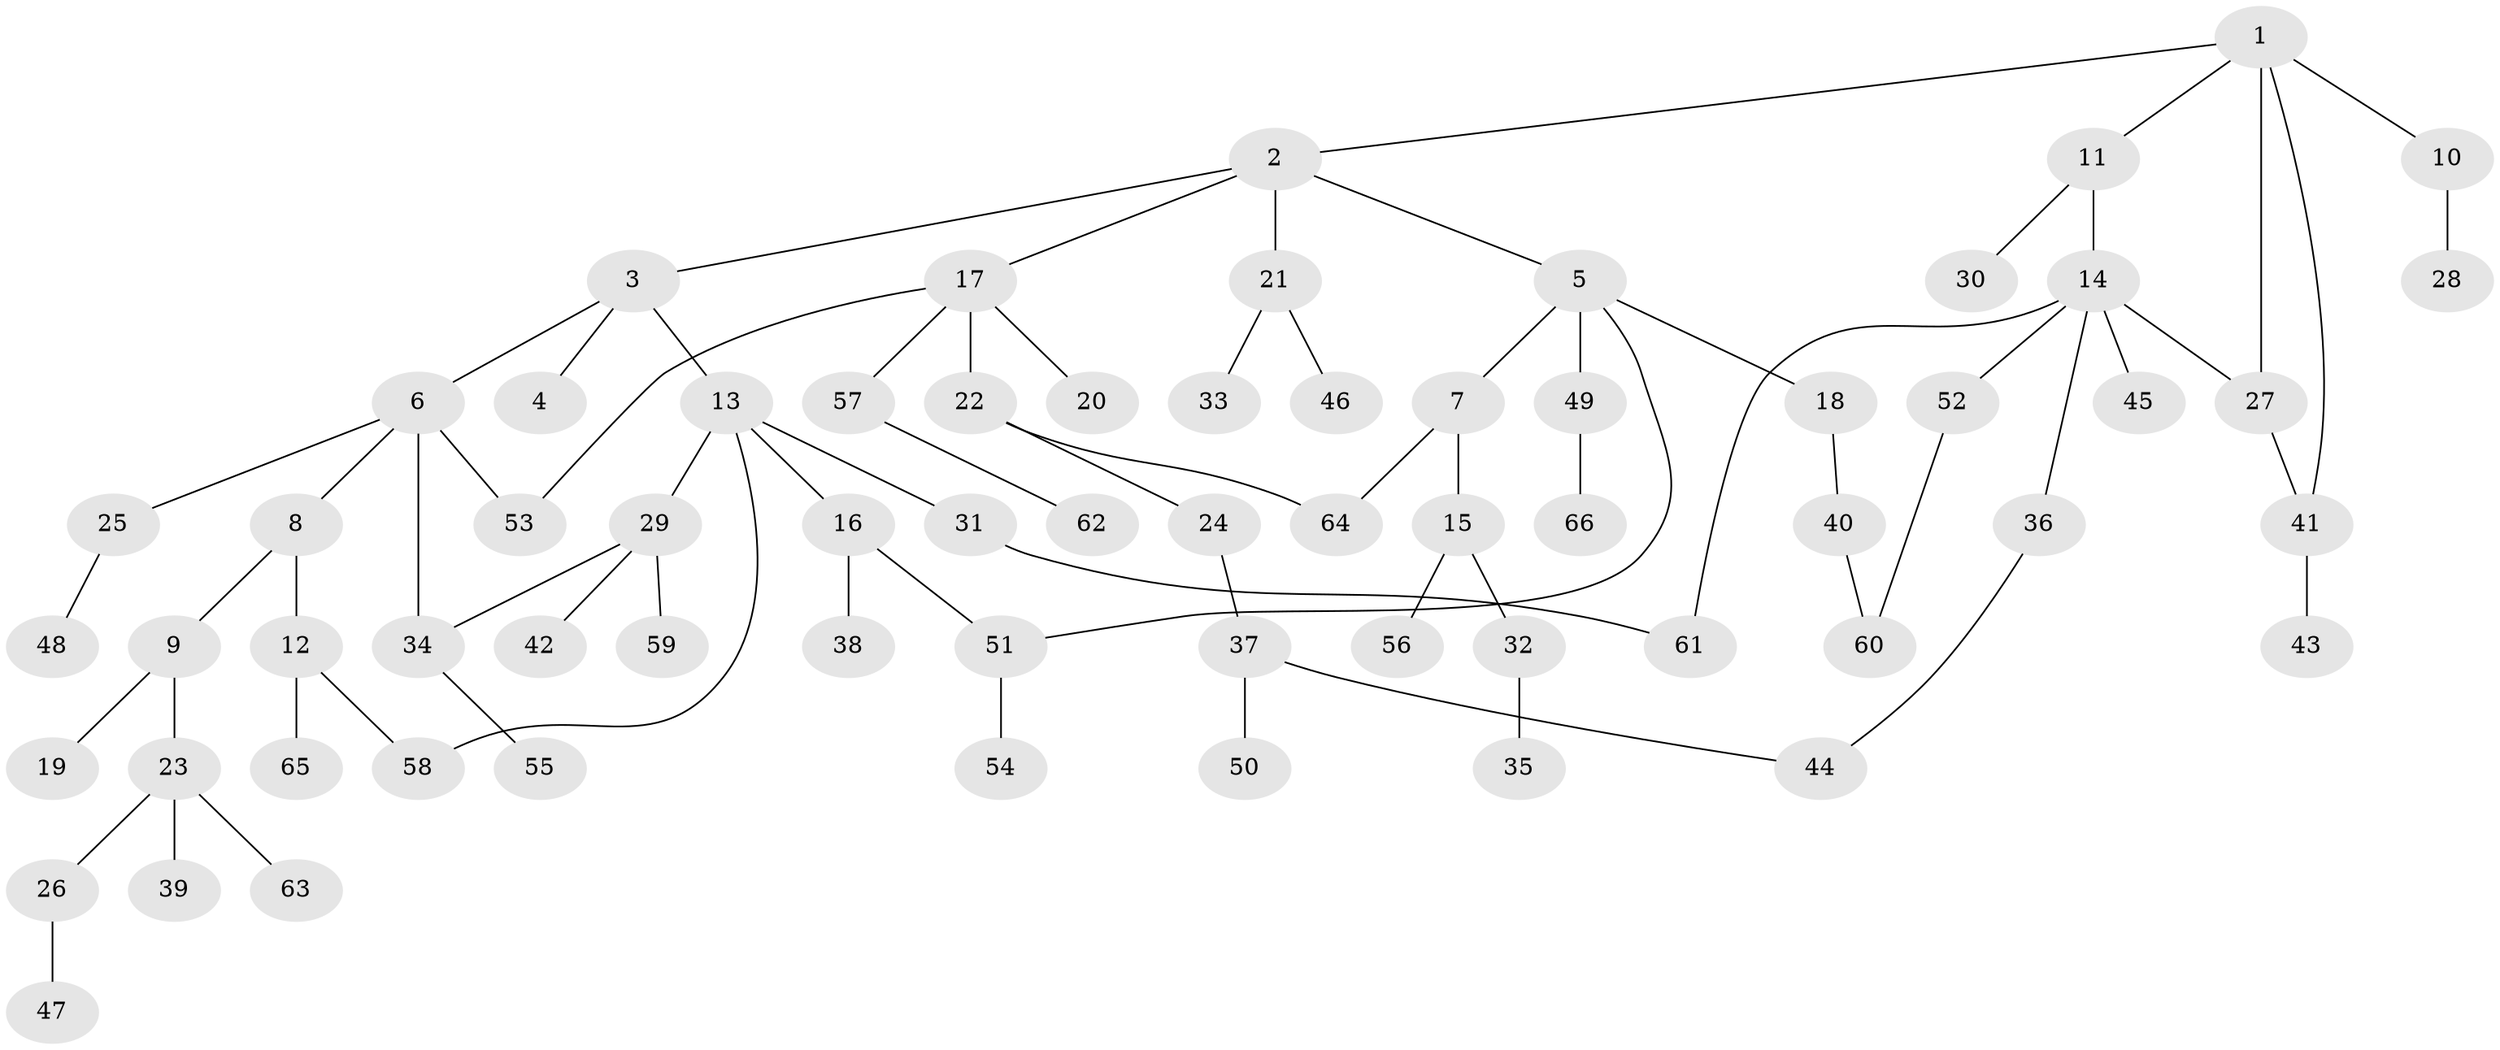 // Generated by graph-tools (version 1.1) at 2025/41/03/09/25 04:41:10]
// undirected, 66 vertices, 75 edges
graph export_dot {
graph [start="1"]
  node [color=gray90,style=filled];
  1;
  2;
  3;
  4;
  5;
  6;
  7;
  8;
  9;
  10;
  11;
  12;
  13;
  14;
  15;
  16;
  17;
  18;
  19;
  20;
  21;
  22;
  23;
  24;
  25;
  26;
  27;
  28;
  29;
  30;
  31;
  32;
  33;
  34;
  35;
  36;
  37;
  38;
  39;
  40;
  41;
  42;
  43;
  44;
  45;
  46;
  47;
  48;
  49;
  50;
  51;
  52;
  53;
  54;
  55;
  56;
  57;
  58;
  59;
  60;
  61;
  62;
  63;
  64;
  65;
  66;
  1 -- 2;
  1 -- 10;
  1 -- 11;
  1 -- 27;
  1 -- 41;
  2 -- 3;
  2 -- 5;
  2 -- 17;
  2 -- 21;
  3 -- 4;
  3 -- 6;
  3 -- 13;
  5 -- 7;
  5 -- 18;
  5 -- 49;
  5 -- 51;
  6 -- 8;
  6 -- 25;
  6 -- 34;
  6 -- 53;
  7 -- 15;
  7 -- 64;
  8 -- 9;
  8 -- 12;
  9 -- 19;
  9 -- 23;
  10 -- 28;
  11 -- 14;
  11 -- 30;
  12 -- 58;
  12 -- 65;
  13 -- 16;
  13 -- 29;
  13 -- 31;
  13 -- 58;
  14 -- 36;
  14 -- 45;
  14 -- 52;
  14 -- 61;
  14 -- 27;
  15 -- 32;
  15 -- 56;
  16 -- 38;
  16 -- 51;
  17 -- 20;
  17 -- 22;
  17 -- 53;
  17 -- 57;
  18 -- 40;
  21 -- 33;
  21 -- 46;
  22 -- 24;
  22 -- 64;
  23 -- 26;
  23 -- 39;
  23 -- 63;
  24 -- 37;
  25 -- 48;
  26 -- 47;
  27 -- 41;
  29 -- 42;
  29 -- 59;
  29 -- 34;
  31 -- 61;
  32 -- 35;
  34 -- 55;
  36 -- 44;
  37 -- 50;
  37 -- 44;
  40 -- 60;
  41 -- 43;
  49 -- 66;
  51 -- 54;
  52 -- 60;
  57 -- 62;
}
